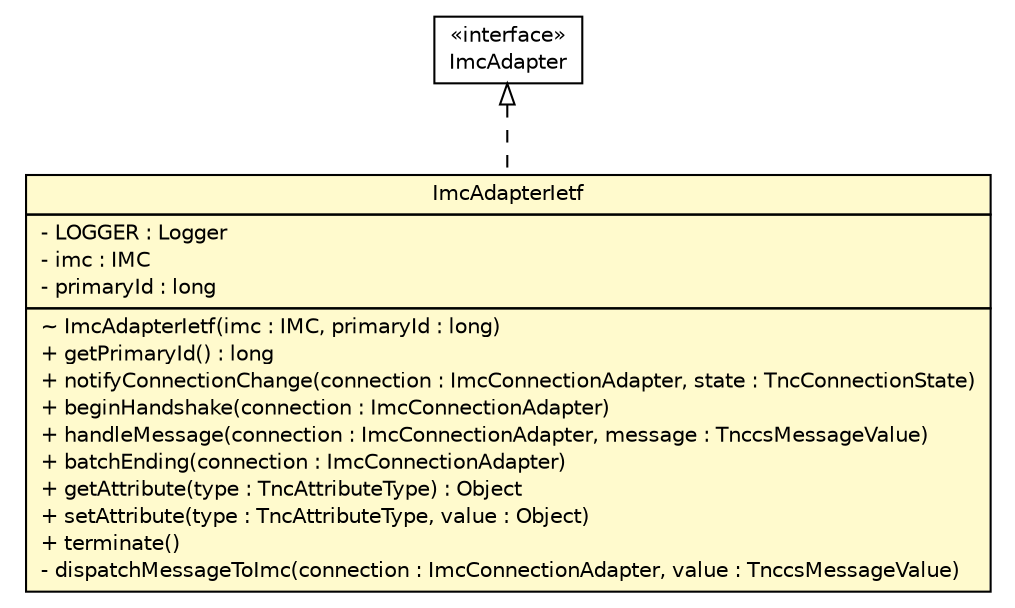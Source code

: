 #!/usr/local/bin/dot
#
# Class diagram 
# Generated by UMLGraph version R5_6 (http://www.umlgraph.org/)
#

digraph G {
	edge [fontname="Helvetica",fontsize=10,labelfontname="Helvetica",labelfontsize=10];
	node [fontname="Helvetica",fontsize=10,shape=plaintext];
	nodesep=0.25;
	ranksep=0.5;
	// de.hsbremen.tc.tnc.tnccs.adapter.im.ImcAdapter
	c21764 [label=<<table title="de.hsbremen.tc.tnc.tnccs.adapter.im.ImcAdapter" border="0" cellborder="1" cellspacing="0" cellpadding="2" port="p" href="./ImcAdapter.html">
		<tr><td><table border="0" cellspacing="0" cellpadding="1">
<tr><td align="center" balign="center"> &#171;interface&#187; </td></tr>
<tr><td align="center" balign="center"> ImcAdapter </td></tr>
		</table></td></tr>
		</table>>, URL="./ImcAdapter.html", fontname="Helvetica", fontcolor="black", fontsize=10.0];
	// de.hsbremen.tc.tnc.tnccs.adapter.im.ImcAdapterIetf
	c21765 [label=<<table title="de.hsbremen.tc.tnc.tnccs.adapter.im.ImcAdapterIetf" border="0" cellborder="1" cellspacing="0" cellpadding="2" port="p" bgcolor="lemonChiffon" href="./ImcAdapterIetf.html">
		<tr><td><table border="0" cellspacing="0" cellpadding="1">
<tr><td align="center" balign="center"> ImcAdapterIetf </td></tr>
		</table></td></tr>
		<tr><td><table border="0" cellspacing="0" cellpadding="1">
<tr><td align="left" balign="left"> - LOGGER : Logger </td></tr>
<tr><td align="left" balign="left"> - imc : IMC </td></tr>
<tr><td align="left" balign="left"> - primaryId : long </td></tr>
		</table></td></tr>
		<tr><td><table border="0" cellspacing="0" cellpadding="1">
<tr><td align="left" balign="left"> ~ ImcAdapterIetf(imc : IMC, primaryId : long) </td></tr>
<tr><td align="left" balign="left"> + getPrimaryId() : long </td></tr>
<tr><td align="left" balign="left"> + notifyConnectionChange(connection : ImcConnectionAdapter, state : TncConnectionState) </td></tr>
<tr><td align="left" balign="left"> + beginHandshake(connection : ImcConnectionAdapter) </td></tr>
<tr><td align="left" balign="left"> + handleMessage(connection : ImcConnectionAdapter, message : TnccsMessageValue) </td></tr>
<tr><td align="left" balign="left"> + batchEnding(connection : ImcConnectionAdapter) </td></tr>
<tr><td align="left" balign="left"> + getAttribute(type : TncAttributeType) : Object </td></tr>
<tr><td align="left" balign="left"> + setAttribute(type : TncAttributeType, value : Object) </td></tr>
<tr><td align="left" balign="left"> + terminate() </td></tr>
<tr><td align="left" balign="left"> - dispatchMessageToImc(connection : ImcConnectionAdapter, value : TnccsMessageValue) </td></tr>
		</table></td></tr>
		</table>>, URL="./ImcAdapterIetf.html", fontname="Helvetica", fontcolor="black", fontsize=10.0];
	//de.hsbremen.tc.tnc.tnccs.adapter.im.ImcAdapterIetf implements de.hsbremen.tc.tnc.tnccs.adapter.im.ImcAdapter
	c21764:p -> c21765:p [dir=back,arrowtail=empty,style=dashed];
}

